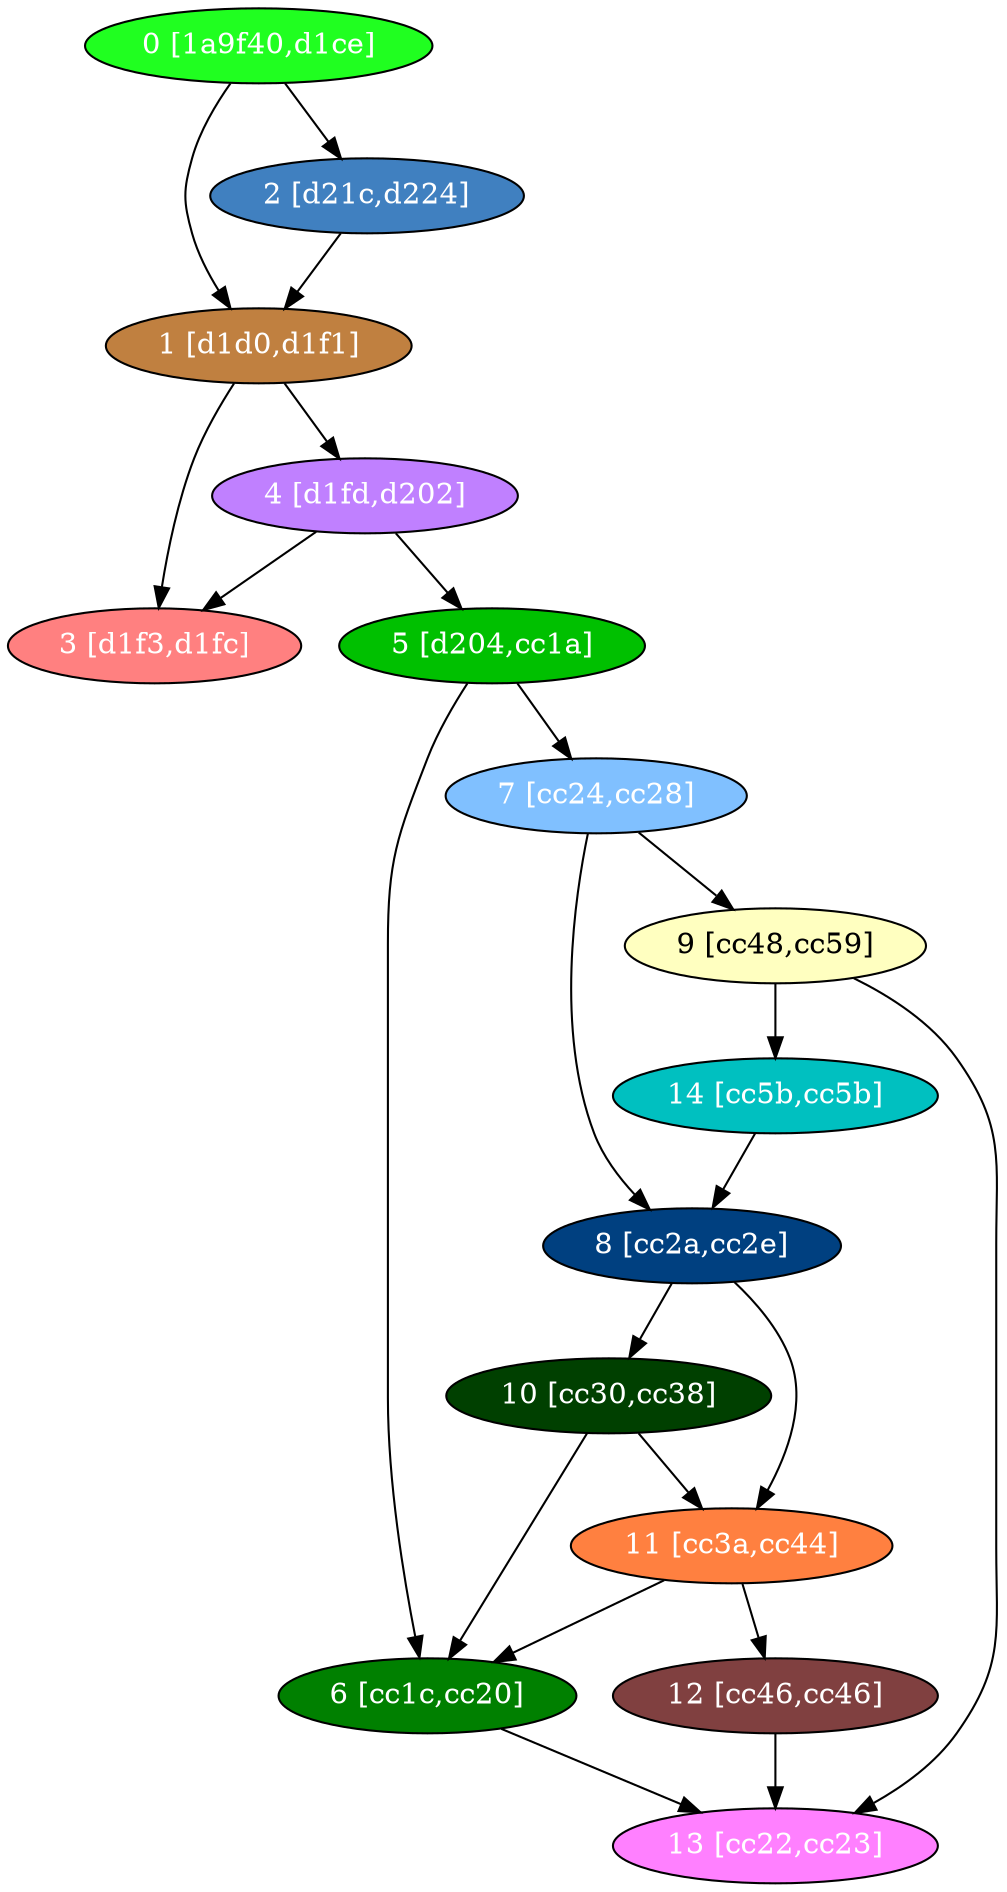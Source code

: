 diGraph libnss3{
	libnss3_0  [style=filled fillcolor="#20FF20" fontcolor="#ffffff" shape=oval label="0 [1a9f40,d1ce]"]
	libnss3_1  [style=filled fillcolor="#C08040" fontcolor="#ffffff" shape=oval label="1 [d1d0,d1f1]"]
	libnss3_2  [style=filled fillcolor="#4080C0" fontcolor="#ffffff" shape=oval label="2 [d21c,d224]"]
	libnss3_3  [style=filled fillcolor="#FF8080" fontcolor="#ffffff" shape=oval label="3 [d1f3,d1fc]"]
	libnss3_4  [style=filled fillcolor="#C080FF" fontcolor="#ffffff" shape=oval label="4 [d1fd,d202]"]
	libnss3_5  [style=filled fillcolor="#00C000" fontcolor="#ffffff" shape=oval label="5 [d204,cc1a]"]
	libnss3_6  [style=filled fillcolor="#008000" fontcolor="#ffffff" shape=oval label="6 [cc1c,cc20]"]
	libnss3_7  [style=filled fillcolor="#80C0FF" fontcolor="#ffffff" shape=oval label="7 [cc24,cc28]"]
	libnss3_8  [style=filled fillcolor="#004080" fontcolor="#ffffff" shape=oval label="8 [cc2a,cc2e]"]
	libnss3_9  [style=filled fillcolor="#FFFFC0" fontcolor="#000000" shape=oval label="9 [cc48,cc59]"]
	libnss3_a  [style=filled fillcolor="#004000" fontcolor="#ffffff" shape=oval label="10 [cc30,cc38]"]
	libnss3_b  [style=filled fillcolor="#FF8040" fontcolor="#ffffff" shape=oval label="11 [cc3a,cc44]"]
	libnss3_c  [style=filled fillcolor="#804040" fontcolor="#ffffff" shape=oval label="12 [cc46,cc46]"]
	libnss3_d  [style=filled fillcolor="#FF80FF" fontcolor="#ffffff" shape=oval label="13 [cc22,cc23]"]
	libnss3_e  [style=filled fillcolor="#00C0C0" fontcolor="#ffffff" shape=oval label="14 [cc5b,cc5b]"]

	libnss3_0 -> libnss3_1
	libnss3_0 -> libnss3_2
	libnss3_1 -> libnss3_3
	libnss3_1 -> libnss3_4
	libnss3_2 -> libnss3_1
	libnss3_4 -> libnss3_3
	libnss3_4 -> libnss3_5
	libnss3_5 -> libnss3_6
	libnss3_5 -> libnss3_7
	libnss3_6 -> libnss3_d
	libnss3_7 -> libnss3_8
	libnss3_7 -> libnss3_9
	libnss3_8 -> libnss3_a
	libnss3_8 -> libnss3_b
	libnss3_9 -> libnss3_d
	libnss3_9 -> libnss3_e
	libnss3_a -> libnss3_6
	libnss3_a -> libnss3_b
	libnss3_b -> libnss3_6
	libnss3_b -> libnss3_c
	libnss3_c -> libnss3_d
	libnss3_e -> libnss3_8
}